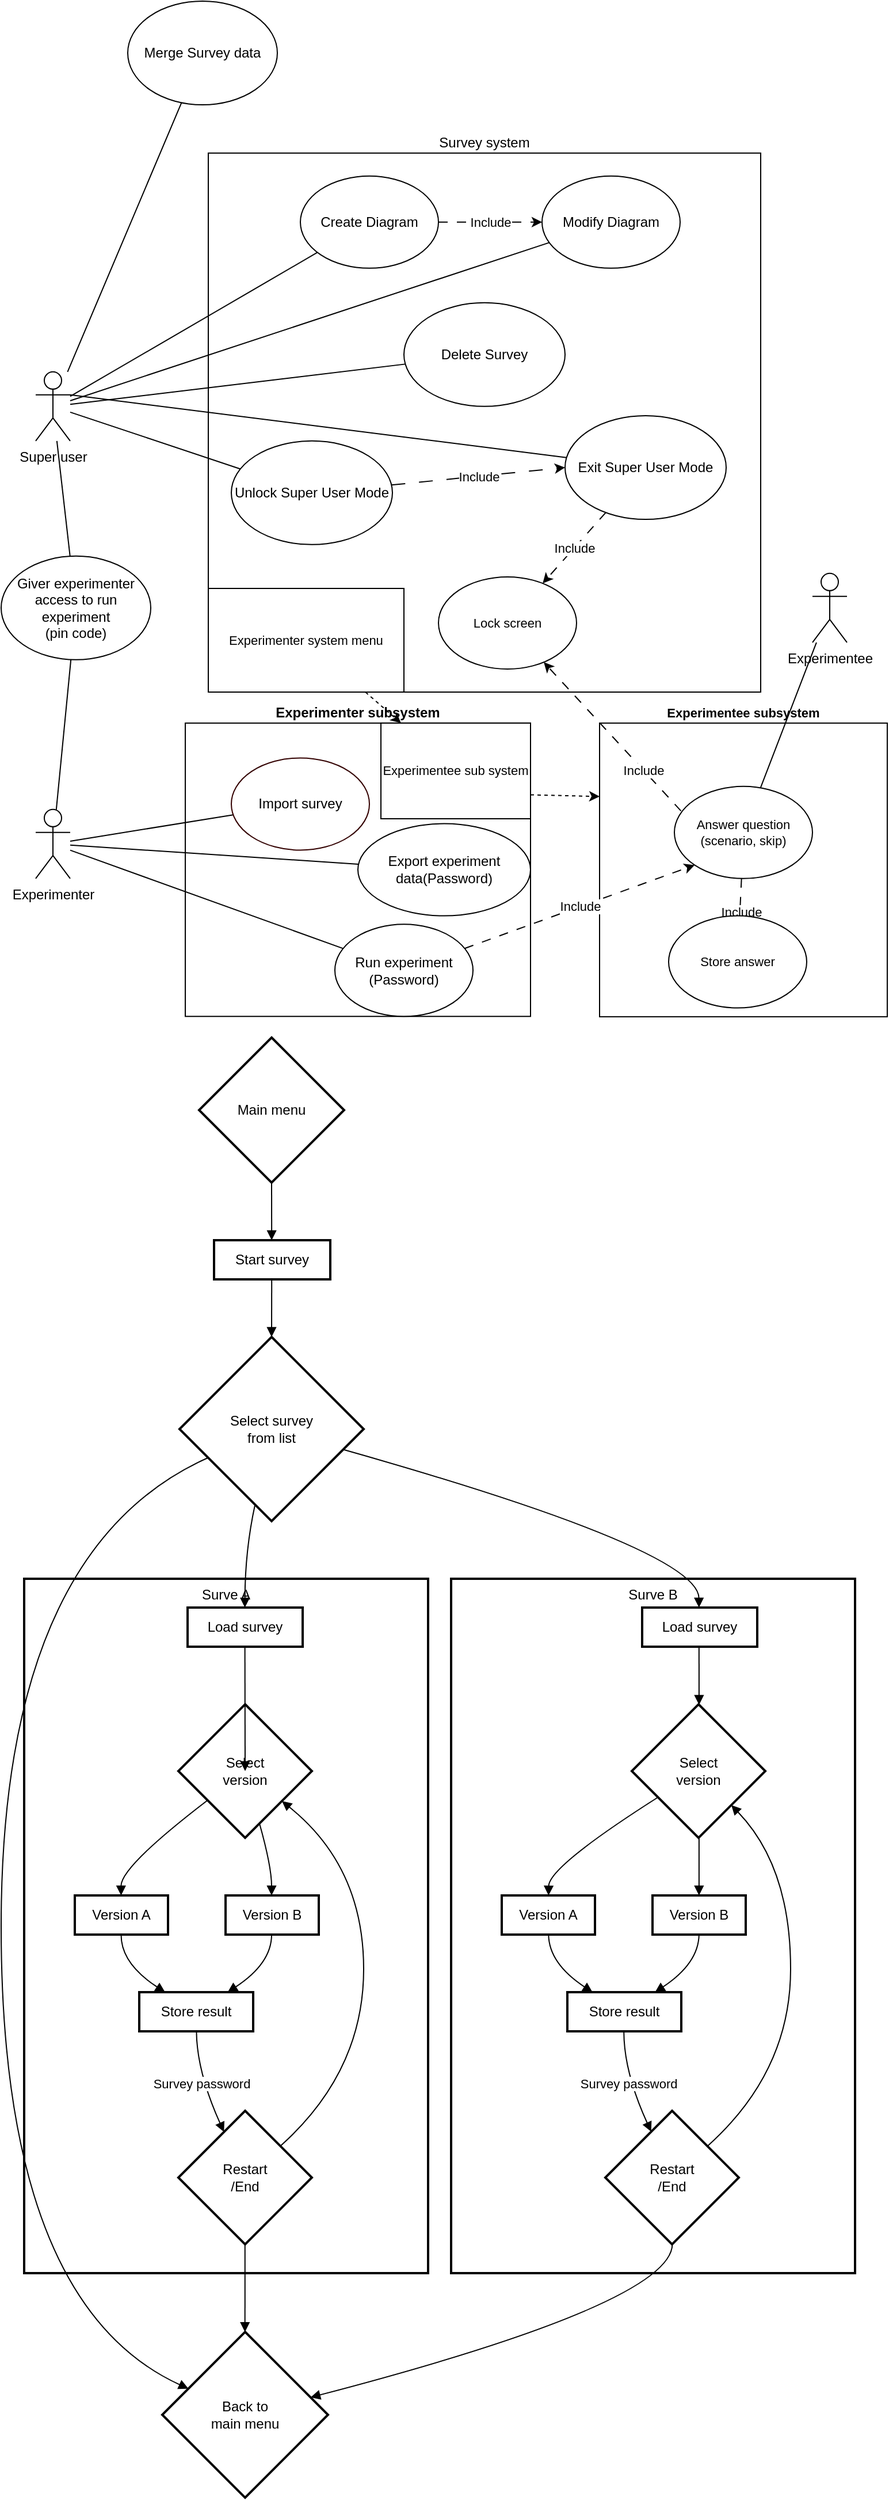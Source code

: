 <mxfile version="24.0.1" type="github">
  <diagram name="Side-1" id="qIvhhCW1w78LOn8ZOzXI">
    <mxGraphModel dx="2074" dy="2275" grid="1" gridSize="10" guides="1" tooltips="1" connect="1" arrows="1" fold="1" page="1" pageScale="1" pageWidth="827" pageHeight="1169" math="0" shadow="0">
      <root>
        <mxCell id="0" />
        <mxCell id="1" parent="0" />
        <mxCell id="rtE1ob8xOs7z-JtuvD4p-1" value="Experimentee subsystem" style="rounded=0;whiteSpace=wrap;html=1;fontFamily=Helvetica;fontSize=11;fontColor=default;labelBackgroundColor=default;labelPosition=center;verticalLabelPosition=top;align=center;verticalAlign=bottom;fontStyle=1" vertex="1" parent="1">
          <mxGeometry x="570" y="596.93" width="250" height="255" as="geometry" />
        </mxCell>
        <mxCell id="rtE1ob8xOs7z-JtuvD4p-2" value="&lt;div style=&quot;font-size: 12px;&quot; align=&quot;left&quot;&gt;&lt;font style=&quot;font-size: 12px;&quot;&gt;&lt;b&gt;Experimenter subsystem&lt;/b&gt;&lt;/font&gt;&lt;/div&gt;" style="rounded=0;whiteSpace=wrap;html=1;fontFamily=Helvetica;fontSize=11;fontColor=default;labelBackgroundColor=default;labelPosition=center;verticalLabelPosition=top;align=center;verticalAlign=bottom;" vertex="1" parent="1">
          <mxGeometry x="210" y="596.93" width="300" height="254.72" as="geometry" />
        </mxCell>
        <mxCell id="rtE1ob8xOs7z-JtuvD4p-3" value="Survey system" style="rounded=0;whiteSpace=wrap;html=1;labelPosition=center;verticalLabelPosition=top;align=center;verticalAlign=bottom;" vertex="1" parent="1">
          <mxGeometry x="230" y="101.93" width="480" height="468.07" as="geometry" />
        </mxCell>
        <mxCell id="rtE1ob8xOs7z-JtuvD4p-4" value="Modify Diagram" style="ellipse;whiteSpace=wrap;html=1;" vertex="1" parent="1">
          <mxGeometry x="520" y="121.93" width="120" height="80" as="geometry" />
        </mxCell>
        <mxCell id="rtE1ob8xOs7z-JtuvD4p-5" value="Include" style="rounded=0;orthogonalLoop=1;jettySize=auto;html=1;dashed=1;dashPattern=8 8;" edge="1" parent="1" source="rtE1ob8xOs7z-JtuvD4p-6" target="rtE1ob8xOs7z-JtuvD4p-4">
          <mxGeometry relative="1" as="geometry" />
        </mxCell>
        <mxCell id="rtE1ob8xOs7z-JtuvD4p-6" value="Create Diagram" style="ellipse;whiteSpace=wrap;html=1;" vertex="1" parent="1">
          <mxGeometry x="310" y="121.93" width="120" height="80" as="geometry" />
        </mxCell>
        <mxCell id="rtE1ob8xOs7z-JtuvD4p-7" style="rounded=0;orthogonalLoop=1;jettySize=auto;html=1;endArrow=none;endFill=0;" edge="1" parent="1" source="rtE1ob8xOs7z-JtuvD4p-12" target="rtE1ob8xOs7z-JtuvD4p-6">
          <mxGeometry relative="1" as="geometry" />
        </mxCell>
        <mxCell id="rtE1ob8xOs7z-JtuvD4p-8" style="rounded=0;orthogonalLoop=1;jettySize=auto;html=1;endArrow=none;endFill=0;" edge="1" parent="1" source="rtE1ob8xOs7z-JtuvD4p-12" target="rtE1ob8xOs7z-JtuvD4p-4">
          <mxGeometry relative="1" as="geometry" />
        </mxCell>
        <mxCell id="rtE1ob8xOs7z-JtuvD4p-9" style="edgeStyle=none;rounded=0;orthogonalLoop=1;jettySize=auto;html=1;strokeColor=default;align=center;verticalAlign=middle;fontFamily=Helvetica;fontSize=11;fontColor=default;labelBackgroundColor=default;endArrow=none;endFill=0;" edge="1" parent="1" source="rtE1ob8xOs7z-JtuvD4p-12" target="rtE1ob8xOs7z-JtuvD4p-13">
          <mxGeometry relative="1" as="geometry" />
        </mxCell>
        <mxCell id="rtE1ob8xOs7z-JtuvD4p-10" value="" style="edgeStyle=none;rounded=0;orthogonalLoop=1;jettySize=auto;html=1;strokeColor=default;align=center;verticalAlign=middle;fontFamily=Helvetica;fontSize=11;fontColor=default;labelBackgroundColor=default;endArrow=none;endFill=0;" edge="1" parent="1" source="rtE1ob8xOs7z-JtuvD4p-12" target="rtE1ob8xOs7z-JtuvD4p-14">
          <mxGeometry relative="1" as="geometry" />
        </mxCell>
        <mxCell id="rtE1ob8xOs7z-JtuvD4p-11" style="rounded=0;orthogonalLoop=1;jettySize=auto;html=1;exitX=1;exitY=0.333;exitDx=0;exitDy=0;exitPerimeter=0;endArrow=none;endFill=0;" edge="1" parent="1" source="rtE1ob8xOs7z-JtuvD4p-12" target="rtE1ob8xOs7z-JtuvD4p-42">
          <mxGeometry relative="1" as="geometry" />
        </mxCell>
        <mxCell id="rtE1ob8xOs7z-JtuvD4p-12" value="Super user" style="shape=umlActor;verticalLabelPosition=bottom;verticalAlign=top;html=1;outlineConnect=0;" vertex="1" parent="1">
          <mxGeometry x="80" y="291.93" width="30" height="60" as="geometry" />
        </mxCell>
        <mxCell id="rtE1ob8xOs7z-JtuvD4p-13" value="Giver experimenter access to run experiment&lt;br&gt;(pin code)" style="ellipse;whiteSpace=wrap;html=1;" vertex="1" parent="1">
          <mxGeometry x="50" y="451.93" width="130" height="90" as="geometry" />
        </mxCell>
        <mxCell id="rtE1ob8xOs7z-JtuvD4p-14" value="Delete Survey" style="ellipse;whiteSpace=wrap;html=1;" vertex="1" parent="1">
          <mxGeometry x="400" y="231.93" width="140" height="90" as="geometry" />
        </mxCell>
        <mxCell id="rtE1ob8xOs7z-JtuvD4p-15" style="rounded=0;orthogonalLoop=1;jettySize=auto;html=1;endArrow=none;endFill=0;" edge="1" parent="1" source="rtE1ob8xOs7z-JtuvD4p-19" target="rtE1ob8xOs7z-JtuvD4p-13">
          <mxGeometry relative="1" as="geometry">
            <mxPoint x="115" y="603.93" as="targetPoint" />
          </mxGeometry>
        </mxCell>
        <mxCell id="rtE1ob8xOs7z-JtuvD4p-16" style="edgeStyle=none;rounded=0;orthogonalLoop=1;jettySize=auto;html=1;strokeColor=default;align=center;verticalAlign=middle;fontFamily=Helvetica;fontSize=11;fontColor=default;labelBackgroundColor=default;endArrow=none;endFill=0;" edge="1" parent="1" source="rtE1ob8xOs7z-JtuvD4p-19" target="rtE1ob8xOs7z-JtuvD4p-23">
          <mxGeometry relative="1" as="geometry" />
        </mxCell>
        <mxCell id="rtE1ob8xOs7z-JtuvD4p-17" style="edgeStyle=none;rounded=0;orthogonalLoop=1;jettySize=auto;html=1;strokeColor=default;align=center;verticalAlign=middle;fontFamily=Helvetica;fontSize=11;fontColor=default;labelBackgroundColor=default;endArrow=none;endFill=0;" edge="1" parent="1" source="rtE1ob8xOs7z-JtuvD4p-19" target="rtE1ob8xOs7z-JtuvD4p-24">
          <mxGeometry relative="1" as="geometry" />
        </mxCell>
        <mxCell id="rtE1ob8xOs7z-JtuvD4p-18" style="edgeStyle=none;rounded=0;orthogonalLoop=1;jettySize=auto;html=1;strokeColor=default;align=center;verticalAlign=middle;fontFamily=Helvetica;fontSize=11;fontColor=default;labelBackgroundColor=default;endArrow=none;endFill=0;" edge="1" parent="1" source="rtE1ob8xOs7z-JtuvD4p-19" target="rtE1ob8xOs7z-JtuvD4p-26">
          <mxGeometry relative="1" as="geometry" />
        </mxCell>
        <mxCell id="rtE1ob8xOs7z-JtuvD4p-19" value="Experimenter" style="shape=umlActor;verticalLabelPosition=bottom;verticalAlign=top;html=1;outlineConnect=0;" vertex="1" parent="1">
          <mxGeometry x="80" y="671.93" width="30" height="60" as="geometry" />
        </mxCell>
        <mxCell id="rtE1ob8xOs7z-JtuvD4p-20" style="edgeStyle=none;rounded=0;orthogonalLoop=1;jettySize=auto;html=1;exitX=0;exitY=0;exitDx=0;exitDy=0;strokeColor=default;align=center;verticalAlign=middle;fontFamily=Helvetica;fontSize=11;fontColor=default;labelBackgroundColor=default;endArrow=none;endFill=0;" edge="1" parent="1">
          <mxGeometry relative="1" as="geometry">
            <mxPoint x="292.574" y="471.926" as="sourcePoint" />
            <mxPoint x="292.574" y="471.926" as="targetPoint" />
          </mxGeometry>
        </mxCell>
        <mxCell id="rtE1ob8xOs7z-JtuvD4p-21" style="rounded=0;orthogonalLoop=1;jettySize=auto;html=1;dashed=1;" edge="1" parent="1" source="rtE1ob8xOs7z-JtuvD4p-22" target="rtE1ob8xOs7z-JtuvD4p-30">
          <mxGeometry relative="1" as="geometry" />
        </mxCell>
        <mxCell id="rtE1ob8xOs7z-JtuvD4p-22" value="Experimenter system menu" style="rounded=0;whiteSpace=wrap;html=1;fontFamily=Helvetica;fontSize=11;fontColor=default;labelBackgroundColor=default;" vertex="1" parent="1">
          <mxGeometry x="230" y="480" width="170" height="90" as="geometry" />
        </mxCell>
        <mxCell id="rtE1ob8xOs7z-JtuvD4p-23" value="Import survey" style="ellipse;whiteSpace=wrap;html=1;fillColor=none;strokeColor=#330000;" vertex="1" parent="1">
          <mxGeometry x="250" y="627.21" width="120" height="80" as="geometry" />
        </mxCell>
        <mxCell id="rtE1ob8xOs7z-JtuvD4p-24" value="Export experiment data(Password)" style="ellipse;whiteSpace=wrap;html=1;" vertex="1" parent="1">
          <mxGeometry x="360" y="684.29" width="150" height="80" as="geometry" />
        </mxCell>
        <mxCell id="rtE1ob8xOs7z-JtuvD4p-25" value="Include" style="edgeStyle=none;rounded=0;orthogonalLoop=1;jettySize=auto;html=1;entryX=0;entryY=1;entryDx=0;entryDy=0;strokeColor=default;align=center;verticalAlign=middle;fontFamily=Helvetica;fontSize=11;fontColor=default;labelBackgroundColor=default;endArrow=classic;endFill=1;dashed=1;dashPattern=8 8;" edge="1" parent="1" source="rtE1ob8xOs7z-JtuvD4p-26" target="rtE1ob8xOs7z-JtuvD4p-34">
          <mxGeometry relative="1" as="geometry" />
        </mxCell>
        <mxCell id="rtE1ob8xOs7z-JtuvD4p-26" value="Run experiment (Password)" style="ellipse;whiteSpace=wrap;html=1;" vertex="1" parent="1">
          <mxGeometry x="340" y="771.65" width="120" height="80" as="geometry" />
        </mxCell>
        <mxCell id="rtE1ob8xOs7z-JtuvD4p-27" style="edgeStyle=none;rounded=0;orthogonalLoop=1;jettySize=auto;html=1;strokeColor=default;align=center;verticalAlign=middle;fontFamily=Helvetica;fontSize=11;fontColor=default;labelBackgroundColor=default;endArrow=none;endFill=0;" edge="1" parent="1" source="rtE1ob8xOs7z-JtuvD4p-28" target="rtE1ob8xOs7z-JtuvD4p-12">
          <mxGeometry relative="1" as="geometry">
            <mxPoint x="206.149" y="69.996" as="sourcePoint" />
          </mxGeometry>
        </mxCell>
        <mxCell id="rtE1ob8xOs7z-JtuvD4p-28" value="Merge Survey data" style="ellipse;whiteSpace=wrap;html=1;" vertex="1" parent="1">
          <mxGeometry x="160" y="-30" width="130" height="90" as="geometry" />
        </mxCell>
        <mxCell id="rtE1ob8xOs7z-JtuvD4p-29" style="rounded=0;orthogonalLoop=1;jettySize=auto;html=1;dashed=1;entryX=0;entryY=0.25;entryDx=0;entryDy=0;exitX=1;exitY=0.75;exitDx=0;exitDy=0;" edge="1" parent="1" source="rtE1ob8xOs7z-JtuvD4p-30" target="rtE1ob8xOs7z-JtuvD4p-1">
          <mxGeometry relative="1" as="geometry" />
        </mxCell>
        <mxCell id="rtE1ob8xOs7z-JtuvD4p-30" value="Experimentee sub system" style="rounded=0;whiteSpace=wrap;html=1;fontFamily=Helvetica;fontSize=11;fontColor=default;labelBackgroundColor=default;" vertex="1" parent="1">
          <mxGeometry x="380" y="596.93" width="130" height="83.07" as="geometry" />
        </mxCell>
        <mxCell id="rtE1ob8xOs7z-JtuvD4p-31" style="edgeStyle=none;rounded=0;orthogonalLoop=1;jettySize=auto;html=1;strokeColor=default;align=center;verticalAlign=middle;fontFamily=Helvetica;fontSize=11;fontColor=default;labelBackgroundColor=default;endArrow=none;endFill=0;" edge="1" parent="1" source="rtE1ob8xOs7z-JtuvD4p-34" target="rtE1ob8xOs7z-JtuvD4p-35">
          <mxGeometry relative="1" as="geometry" />
        </mxCell>
        <mxCell id="rtE1ob8xOs7z-JtuvD4p-32" value="Include" style="edgeStyle=none;rounded=0;orthogonalLoop=1;jettySize=auto;html=1;strokeColor=default;align=center;verticalAlign=top;fontFamily=Helvetica;fontSize=11;fontColor=default;labelBackgroundColor=default;endArrow=classic;endFill=1;dashed=1;dashPattern=8 8;labelPosition=center;verticalLabelPosition=bottom;" edge="1" parent="1" source="rtE1ob8xOs7z-JtuvD4p-34" target="rtE1ob8xOs7z-JtuvD4p-36">
          <mxGeometry relative="1" as="geometry" />
        </mxCell>
        <mxCell id="rtE1ob8xOs7z-JtuvD4p-33" value="Include" style="rounded=0;orthogonalLoop=1;jettySize=auto;html=1;exitX=0.5;exitY=1;exitDx=0;exitDy=0;dashed=1;dashPattern=8 8;" edge="1" parent="1" source="rtE1ob8xOs7z-JtuvD4p-34" target="rtE1ob8xOs7z-JtuvD4p-38">
          <mxGeometry relative="1" as="geometry" />
        </mxCell>
        <mxCell id="rtE1ob8xOs7z-JtuvD4p-34" value="Answer question&lt;br&gt;(scenario, skip)" style="ellipse;whiteSpace=wrap;html=1;fontFamily=Helvetica;fontSize=11;fontColor=default;labelBackgroundColor=default;" vertex="1" parent="1">
          <mxGeometry x="635" y="651.93" width="120" height="80" as="geometry" />
        </mxCell>
        <mxCell id="rtE1ob8xOs7z-JtuvD4p-35" value="Experimentee" style="shape=umlActor;verticalLabelPosition=bottom;verticalAlign=top;html=1;outlineConnect=0;" vertex="1" parent="1">
          <mxGeometry x="755" y="466.93" width="30" height="60" as="geometry" />
        </mxCell>
        <mxCell id="rtE1ob8xOs7z-JtuvD4p-36" value="Store answer" style="ellipse;whiteSpace=wrap;html=1;fontFamily=Helvetica;fontSize=11;fontColor=default;labelBackgroundColor=default;" vertex="1" parent="1">
          <mxGeometry x="630" y="764.29" width="120" height="80" as="geometry" />
        </mxCell>
        <mxCell id="rtE1ob8xOs7z-JtuvD4p-37" style="edgeStyle=orthogonalEdgeStyle;rounded=0;orthogonalLoop=1;jettySize=auto;html=1;exitX=0.5;exitY=1;exitDx=0;exitDy=0;" edge="1" parent="1" source="rtE1ob8xOs7z-JtuvD4p-34" target="rtE1ob8xOs7z-JtuvD4p-34">
          <mxGeometry relative="1" as="geometry" />
        </mxCell>
        <mxCell id="rtE1ob8xOs7z-JtuvD4p-38" value="Lock screen" style="ellipse;whiteSpace=wrap;html=1;fontFamily=Helvetica;fontSize=11;fontColor=default;labelBackgroundColor=default;fillColor=none;" vertex="1" parent="1">
          <mxGeometry x="430" y="470" width="120" height="80" as="geometry" />
        </mxCell>
        <mxCell id="rtE1ob8xOs7z-JtuvD4p-39" style="rounded=0;orthogonalLoop=1;jettySize=auto;html=1;endArrow=none;endFill=0;" edge="1" parent="1" source="rtE1ob8xOs7z-JtuvD4p-41" target="rtE1ob8xOs7z-JtuvD4p-12">
          <mxGeometry relative="1" as="geometry" />
        </mxCell>
        <mxCell id="rtE1ob8xOs7z-JtuvD4p-40" value="Include" style="rounded=0;orthogonalLoop=1;jettySize=auto;html=1;entryX=0;entryY=0.5;entryDx=0;entryDy=0;dashed=1;dashPattern=12 12;" edge="1" parent="1" source="rtE1ob8xOs7z-JtuvD4p-41" target="rtE1ob8xOs7z-JtuvD4p-42">
          <mxGeometry relative="1" as="geometry" />
        </mxCell>
        <mxCell id="rtE1ob8xOs7z-JtuvD4p-41" value="Unlock Super User Mode" style="ellipse;whiteSpace=wrap;html=1;" vertex="1" parent="1">
          <mxGeometry x="250" y="351.93" width="140" height="90" as="geometry" />
        </mxCell>
        <mxCell id="rtE1ob8xOs7z-JtuvD4p-42" value="Exit Super User Mode" style="ellipse;whiteSpace=wrap;html=1;" vertex="1" parent="1">
          <mxGeometry x="540" y="330" width="140" height="90" as="geometry" />
        </mxCell>
        <mxCell id="rtE1ob8xOs7z-JtuvD4p-43" value="Include" style="rounded=0;orthogonalLoop=1;jettySize=auto;html=1;dashed=1;dashPattern=8 8;" edge="1" parent="1" source="rtE1ob8xOs7z-JtuvD4p-42" target="rtE1ob8xOs7z-JtuvD4p-38">
          <mxGeometry relative="1" as="geometry">
            <mxPoint x="440" y="172" as="sourcePoint" />
            <mxPoint x="530" y="172" as="targetPoint" />
          </mxGeometry>
        </mxCell>
        <mxCell id="rtE1ob8xOs7z-JtuvD4p-44" value="Surve B" style="whiteSpace=wrap;strokeWidth=2;verticalAlign=top;" vertex="1" parent="1">
          <mxGeometry x="441" y="1340" width="351" height="603" as="geometry" />
        </mxCell>
        <mxCell id="rtE1ob8xOs7z-JtuvD4p-45" value="Select &#xa;version" style="rhombus;strokeWidth=2;whiteSpace=wrap;" vertex="1" parent="1">
          <mxGeometry x="598" y="1449" width="116" height="116" as="geometry" />
        </mxCell>
        <mxCell id="rtE1ob8xOs7z-JtuvD4p-46" value="Load survey" style="whiteSpace=wrap;strokeWidth=2;" vertex="1" parent="1">
          <mxGeometry x="607" y="1365" width="100" height="34" as="geometry" />
        </mxCell>
        <mxCell id="rtE1ob8xOs7z-JtuvD4p-47" value="Version A" style="whiteSpace=wrap;strokeWidth=2;" vertex="1" parent="1">
          <mxGeometry x="485" y="1615" width="81" height="34" as="geometry" />
        </mxCell>
        <mxCell id="rtE1ob8xOs7z-JtuvD4p-48" value="Version B" style="whiteSpace=wrap;strokeWidth=2;" vertex="1" parent="1">
          <mxGeometry x="616" y="1615" width="81" height="34" as="geometry" />
        </mxCell>
        <mxCell id="rtE1ob8xOs7z-JtuvD4p-49" value="Store result" style="whiteSpace=wrap;strokeWidth=2;" vertex="1" parent="1">
          <mxGeometry x="542" y="1699" width="99" height="34" as="geometry" />
        </mxCell>
        <mxCell id="rtE1ob8xOs7z-JtuvD4p-50" value="Restart&#xa;/End" style="rhombus;strokeWidth=2;whiteSpace=wrap;" vertex="1" parent="1">
          <mxGeometry x="575" y="1802" width="116" height="116" as="geometry" />
        </mxCell>
        <mxCell id="rtE1ob8xOs7z-JtuvD4p-51" value="Surve A" style="whiteSpace=wrap;strokeWidth=2;verticalAlign=top;" vertex="1" parent="1">
          <mxGeometry x="70" y="1340" width="351" height="603" as="geometry" />
        </mxCell>
        <mxCell id="rtE1ob8xOs7z-JtuvD4p-52" value="Select &#xa;version" style="rhombus;strokeWidth=2;whiteSpace=wrap;" vertex="1" parent="1">
          <mxGeometry x="204" y="1449" width="116" height="116" as="geometry" />
        </mxCell>
        <mxCell id="rtE1ob8xOs7z-JtuvD4p-53" value="Load survey" style="whiteSpace=wrap;strokeWidth=2;" vertex="1" parent="1">
          <mxGeometry x="212" y="1365" width="100" height="34" as="geometry" />
        </mxCell>
        <mxCell id="rtE1ob8xOs7z-JtuvD4p-54" value="Version A" style="whiteSpace=wrap;strokeWidth=2;" vertex="1" parent="1">
          <mxGeometry x="114" y="1615" width="81" height="34" as="geometry" />
        </mxCell>
        <mxCell id="rtE1ob8xOs7z-JtuvD4p-55" value="Version B" style="whiteSpace=wrap;strokeWidth=2;" vertex="1" parent="1">
          <mxGeometry x="245" y="1615" width="81" height="34" as="geometry" />
        </mxCell>
        <mxCell id="rtE1ob8xOs7z-JtuvD4p-56" value="Store result" style="whiteSpace=wrap;strokeWidth=2;" vertex="1" parent="1">
          <mxGeometry x="170" y="1699" width="99" height="34" as="geometry" />
        </mxCell>
        <mxCell id="rtE1ob8xOs7z-JtuvD4p-57" value="Restart&#xa;/End" style="rhombus;strokeWidth=2;whiteSpace=wrap;" vertex="1" parent="1">
          <mxGeometry x="204" y="1802" width="116" height="116" as="geometry" />
        </mxCell>
        <mxCell id="rtE1ob8xOs7z-JtuvD4p-58" value="Main menu" style="rhombus;strokeWidth=2;whiteSpace=wrap;" vertex="1" parent="1">
          <mxGeometry x="222" y="870" width="126" height="126" as="geometry" />
        </mxCell>
        <mxCell id="rtE1ob8xOs7z-JtuvD4p-59" value="Start survey" style="whiteSpace=wrap;strokeWidth=2;" vertex="1" parent="1">
          <mxGeometry x="235" y="1046" width="101" height="34" as="geometry" />
        </mxCell>
        <mxCell id="rtE1ob8xOs7z-JtuvD4p-60" value="Select survey&#xa; from list" style="rhombus;strokeWidth=2;whiteSpace=wrap;" vertex="1" parent="1">
          <mxGeometry x="205" y="1130" width="160" height="160" as="geometry" />
        </mxCell>
        <mxCell id="rtE1ob8xOs7z-JtuvD4p-61" value="Back to &#xa; main menu" style="rhombus;strokeWidth=2;whiteSpace=wrap;" vertex="1" parent="1">
          <mxGeometry x="190" y="1994" width="144" height="144" as="geometry" />
        </mxCell>
        <mxCell id="rtE1ob8xOs7z-JtuvD4p-62" value="" style="curved=1;startArrow=none;endArrow=block;exitX=0.5;exitY=1.003;entryX=0.496;entryY=0.012;rounded=0;" edge="1" parent="1" source="rtE1ob8xOs7z-JtuvD4p-58" target="rtE1ob8xOs7z-JtuvD4p-59">
          <mxGeometry relative="1" as="geometry">
            <Array as="points" />
          </mxGeometry>
        </mxCell>
        <mxCell id="rtE1ob8xOs7z-JtuvD4p-63" value="" style="curved=1;startArrow=none;endArrow=block;exitX=0.496;exitY=1.012;entryX=0.5;entryY=0.003;rounded=0;" edge="1" parent="1" source="rtE1ob8xOs7z-JtuvD4p-59" target="rtE1ob8xOs7z-JtuvD4p-60">
          <mxGeometry relative="1" as="geometry">
            <Array as="points" />
          </mxGeometry>
        </mxCell>
        <mxCell id="rtE1ob8xOs7z-JtuvD4p-64" value="" style="curved=1;startArrow=none;endArrow=block;exitX=0.001;exitY=0.725;entryX=-0.002;entryY=0.269;rounded=0;" edge="1" parent="1" source="rtE1ob8xOs7z-JtuvD4p-60" target="rtE1ob8xOs7z-JtuvD4p-61">
          <mxGeometry relative="1" as="geometry">
            <Array as="points">
              <mxPoint x="50" y="1315" />
              <mxPoint x="50" y="1969" />
            </Array>
          </mxGeometry>
        </mxCell>
        <mxCell id="rtE1ob8xOs7z-JtuvD4p-65" value="" style="curved=1;startArrow=none;endArrow=block;exitX=0.498;exitY=1.008;entryX=0.499;entryY=0.002;rounded=0;" edge="1" parent="1" source="rtE1ob8xOs7z-JtuvD4p-53" target="rtE1ob8xOs7z-JtuvD4p-52">
          <mxGeometry relative="1" as="geometry">
            <Array as="points" />
          </mxGeometry>
        </mxCell>
        <mxCell id="rtE1ob8xOs7z-JtuvD4p-66" value="" style="curved=1;startArrow=none;endArrow=block;exitX=-0.002;exitY=0.89;entryX=0.497;entryY=0.013;rounded=0;" edge="1" parent="1" source="rtE1ob8xOs7z-JtuvD4p-52" target="rtE1ob8xOs7z-JtuvD4p-54">
          <mxGeometry relative="1" as="geometry">
            <Array as="points">
              <mxPoint x="154" y="1590" />
            </Array>
          </mxGeometry>
        </mxCell>
        <mxCell id="rtE1ob8xOs7z-JtuvD4p-67" value="" style="curved=1;startArrow=none;endArrow=block;exitX=0.638;exitY=1.004;entryX=0.494;entryY=0.013;rounded=0;" edge="1" parent="1" source="rtE1ob8xOs7z-JtuvD4p-52" target="rtE1ob8xOs7z-JtuvD4p-55">
          <mxGeometry relative="1" as="geometry">
            <Array as="points">
              <mxPoint x="285" y="1590" />
            </Array>
          </mxGeometry>
        </mxCell>
        <mxCell id="rtE1ob8xOs7z-JtuvD4p-68" value="" style="curved=1;startArrow=none;endArrow=block;exitX=0.497;exitY=1.013;entryX=0.234;entryY=0.013;rounded=0;" edge="1" parent="1" source="rtE1ob8xOs7z-JtuvD4p-54" target="rtE1ob8xOs7z-JtuvD4p-56">
          <mxGeometry relative="1" as="geometry">
            <Array as="points">
              <mxPoint x="154" y="1674" />
            </Array>
          </mxGeometry>
        </mxCell>
        <mxCell id="rtE1ob8xOs7z-JtuvD4p-69" value="" style="curved=1;startArrow=none;endArrow=block;exitX=0.494;exitY=1.013;entryX=0.769;entryY=0.013;rounded=0;" edge="1" parent="1" source="rtE1ob8xOs7z-JtuvD4p-55" target="rtE1ob8xOs7z-JtuvD4p-56">
          <mxGeometry relative="1" as="geometry">
            <Array as="points">
              <mxPoint x="285" y="1674" />
            </Array>
          </mxGeometry>
        </mxCell>
        <mxCell id="rtE1ob8xOs7z-JtuvD4p-70" value="Survey password" style="curved=1;startArrow=none;endArrow=block;exitX=0.502;exitY=1.013;entryX=0.27;entryY=0.004;rounded=0;" edge="1" parent="1" source="rtE1ob8xOs7z-JtuvD4p-56" target="rtE1ob8xOs7z-JtuvD4p-57">
          <mxGeometry relative="1" as="geometry">
            <Array as="points">
              <mxPoint x="220" y="1768" />
            </Array>
          </mxGeometry>
        </mxCell>
        <mxCell id="rtE1ob8xOs7z-JtuvD4p-71" value="" style="curved=1;startArrow=none;endArrow=block;exitX=0.999;exitY=0.054;entryX=0.999;entryY=0.907;rounded=0;" edge="1" parent="1" source="rtE1ob8xOs7z-JtuvD4p-57" target="rtE1ob8xOs7z-JtuvD4p-52">
          <mxGeometry relative="1" as="geometry">
            <Array as="points">
              <mxPoint x="365" y="1768" />
              <mxPoint x="365" y="1590" />
            </Array>
          </mxGeometry>
        </mxCell>
        <mxCell id="rtE1ob8xOs7z-JtuvD4p-72" value="" style="curved=1;startArrow=none;endArrow=block;exitX=0.499;exitY=1.005;entryX=0.499;entryY=-0.003;rounded=0;" edge="1" parent="1" source="rtE1ob8xOs7z-JtuvD4p-57" target="rtE1ob8xOs7z-JtuvD4p-61">
          <mxGeometry relative="1" as="geometry">
            <Array as="points" />
          </mxGeometry>
        </mxCell>
        <mxCell id="rtE1ob8xOs7z-JtuvD4p-73" value="" style="curved=1;startArrow=none;endArrow=block;exitX=1.0;exitY=0.643;entryX=0.494;entryY=0.008;rounded=0;" edge="1" parent="1" source="rtE1ob8xOs7z-JtuvD4p-60" target="rtE1ob8xOs7z-JtuvD4p-46">
          <mxGeometry relative="1" as="geometry">
            <Array as="points">
              <mxPoint x="656" y="1315" />
            </Array>
          </mxGeometry>
        </mxCell>
        <mxCell id="rtE1ob8xOs7z-JtuvD4p-74" value="" style="curved=1;startArrow=none;endArrow=block;exitX=0.494;exitY=1.008;entryX=0.504;entryY=0.002;rounded=0;" edge="1" parent="1" source="rtE1ob8xOs7z-JtuvD4p-46" target="rtE1ob8xOs7z-JtuvD4p-45">
          <mxGeometry relative="1" as="geometry">
            <Array as="points" />
          </mxGeometry>
        </mxCell>
        <mxCell id="rtE1ob8xOs7z-JtuvD4p-75" value="" style="curved=1;startArrow=none;endArrow=block;exitX=0.003;exitY=0.821;entryX=0.502;entryY=0.013;rounded=0;" edge="1" parent="1" source="rtE1ob8xOs7z-JtuvD4p-45" target="rtE1ob8xOs7z-JtuvD4p-47">
          <mxGeometry relative="1" as="geometry">
            <Array as="points">
              <mxPoint x="526" y="1590" />
            </Array>
          </mxGeometry>
        </mxCell>
        <mxCell id="rtE1ob8xOs7z-JtuvD4p-76" value="" style="curved=1;startArrow=none;endArrow=block;exitX=0.504;exitY=1.004;entryX=0.499;entryY=0.013;rounded=0;" edge="1" parent="1" source="rtE1ob8xOs7z-JtuvD4p-45" target="rtE1ob8xOs7z-JtuvD4p-48">
          <mxGeometry relative="1" as="geometry">
            <Array as="points" />
          </mxGeometry>
        </mxCell>
        <mxCell id="rtE1ob8xOs7z-JtuvD4p-77" value="" style="curved=1;startArrow=none;endArrow=block;exitX=0.502;exitY=1.013;entryX=0.228;entryY=0.013;rounded=0;" edge="1" parent="1" source="rtE1ob8xOs7z-JtuvD4p-47" target="rtE1ob8xOs7z-JtuvD4p-49">
          <mxGeometry relative="1" as="geometry">
            <Array as="points">
              <mxPoint x="526" y="1674" />
            </Array>
          </mxGeometry>
        </mxCell>
        <mxCell id="rtE1ob8xOs7z-JtuvD4p-78" value="" style="curved=1;startArrow=none;endArrow=block;exitX=0.499;exitY=1.013;entryX=0.763;entryY=0.013;rounded=0;" edge="1" parent="1" source="rtE1ob8xOs7z-JtuvD4p-48" target="rtE1ob8xOs7z-JtuvD4p-49">
          <mxGeometry relative="1" as="geometry">
            <Array as="points">
              <mxPoint x="656" y="1674" />
            </Array>
          </mxGeometry>
        </mxCell>
        <mxCell id="rtE1ob8xOs7z-JtuvD4p-79" value="Survey password" style="curved=1;startArrow=none;endArrow=block;exitX=0.496;exitY=1.013;entryX=0.274;entryY=0.004;rounded=0;" edge="1" parent="1" source="rtE1ob8xOs7z-JtuvD4p-49" target="rtE1ob8xOs7z-JtuvD4p-50">
          <mxGeometry relative="1" as="geometry">
            <Array as="points">
              <mxPoint x="591" y="1768" />
            </Array>
          </mxGeometry>
        </mxCell>
        <mxCell id="rtE1ob8xOs7z-JtuvD4p-80" value="" style="curved=1;startArrow=none;endArrow=block;exitX=1.003;exitY=0.054;entryX=0.985;entryY=1.004;rounded=0;" edge="1" parent="1" source="rtE1ob8xOs7z-JtuvD4p-50" target="rtE1ob8xOs7z-JtuvD4p-45">
          <mxGeometry relative="1" as="geometry">
            <Array as="points">
              <mxPoint x="736" y="1768" />
              <mxPoint x="736" y="1590" />
            </Array>
          </mxGeometry>
        </mxCell>
        <mxCell id="rtE1ob8xOs7z-JtuvD4p-81" value="" style="curved=1;startArrow=none;endArrow=block;exitX=0.39;exitY=1.002;entryX=0.498;entryY=0.008;rounded=0;" edge="1" parent="1" source="rtE1ob8xOs7z-JtuvD4p-60" target="rtE1ob8xOs7z-JtuvD4p-53">
          <mxGeometry relative="1" as="geometry">
            <Array as="points">
              <mxPoint x="262" y="1315" />
            </Array>
          </mxGeometry>
        </mxCell>
        <mxCell id="rtE1ob8xOs7z-JtuvD4p-82" value="" style="curved=1;startArrow=none;endArrow=block;exitX=0.502;exitY=1.005;entryX=1.0;entryY=0.367;rounded=0;" edge="1" parent="1" source="rtE1ob8xOs7z-JtuvD4p-50" target="rtE1ob8xOs7z-JtuvD4p-61">
          <mxGeometry relative="1" as="geometry">
            <Array as="points">
              <mxPoint x="633" y="1969" />
            </Array>
          </mxGeometry>
        </mxCell>
      </root>
    </mxGraphModel>
  </diagram>
</mxfile>
